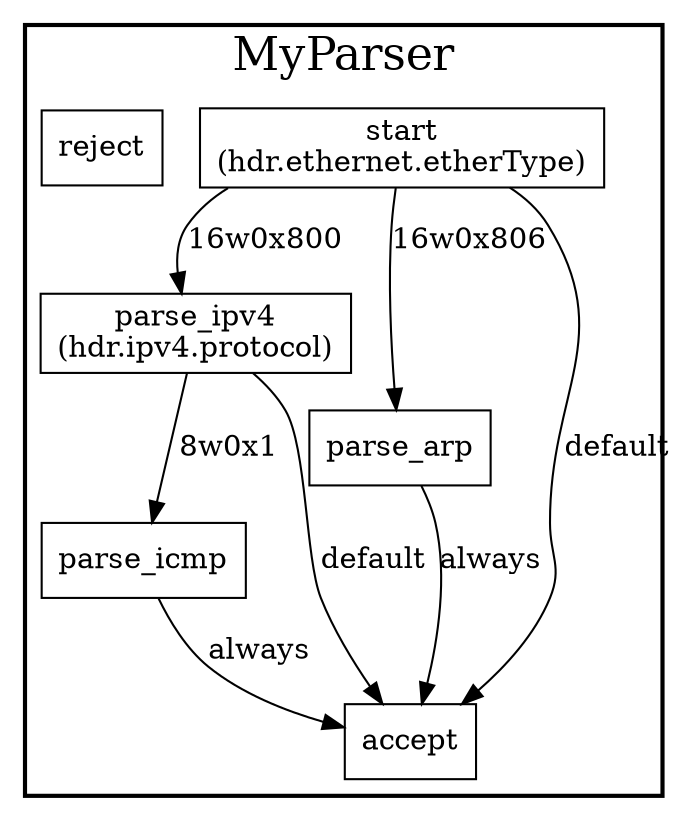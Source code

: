 digraph MyParser {
subgraph clusterMyParser {
graph [
fontsize="22pt", label=MyParser, style=bold];
0[label="start
(hdr.ethernet.etherType)", margin="", shape=rectangle, style=solid];
1[label="parse_ipv4
(hdr.ipv4.protocol)", margin="", shape=rectangle, style=solid];
2[label=parse_arp, margin="", shape=rectangle, style=solid];
3[label=parse_icmp, margin="", shape=rectangle, style=solid];
4[label=accept, margin="", shape=rectangle, style=solid];
5[label=reject, margin="", shape=rectangle, style=solid];
0 -> 1[label="16w0x800"];
0 -> 2[label="16w0x806"];
0 -> 4[label=default];
1 -> 3[label="8w0x1"];
1 -> 4[label=default];
2 -> 4[label=always];
3 -> 4[label=always];
}
}
